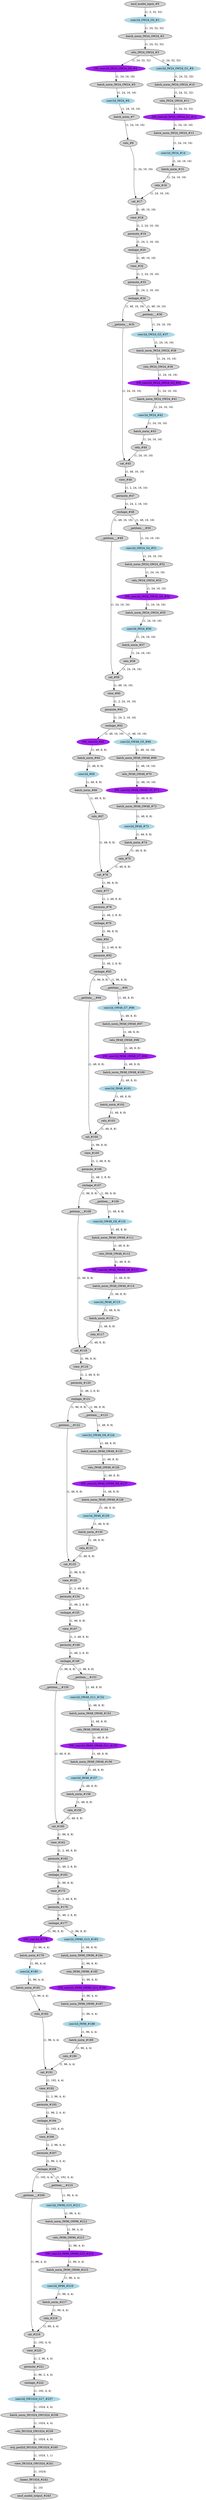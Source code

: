 strict digraph  {
"0 /nncf_model_input_0" [id=0, label="nncf_model_input_#0", style=filled, type=nncf_model_input];
"1 ShuffleNetV2/NNCFConv2d[conv1]/conv2d_0" [color=lightblue, id=1, label="conv2d_OW24_G0_#1", style=filled, type=conv2d];
"2 ShuffleNetV2/NNCFBatchNorm[bn1]/batch_norm_0" [id=2, label="batch_norm_IW24_OW24_#2", style=filled, type=batch_norm];
"3 ShuffleNetV2/relu_0" [id=3, label="relu_IW24_OW24_#3", style=filled, type=relu];
"4 ShuffleNetV2/Sequential[layer1]/DownBlock[0]/NNCFConv2d[conv1]/conv2d_0" [color=purple, id=4, label="DW_conv2d_IW24_OW24_G0_#4", style=filled, type=conv2d];
"5 ShuffleNetV2/Sequential[layer1]/DownBlock[0]/NNCFBatchNorm[bn1]/batch_norm_0" [id=5, label="batch_norm_IW24_OW24_#5", style=filled, type=batch_norm];
"6 ShuffleNetV2/Sequential[layer1]/DownBlock[0]/NNCFConv2d[conv2]/conv2d_0" [color=lightblue, id=6, label="conv2d_IW24_#6", style=filled, type=conv2d];
"7 ShuffleNetV2/Sequential[layer1]/DownBlock[0]/NNCFBatchNorm[bn2]/batch_norm_0" [id=7, label="batch_norm_#7", style=filled, type=batch_norm];
"8 ShuffleNetV2/Sequential[layer1]/DownBlock[0]/relu_0" [id=8, label="relu_#8", style=filled, type=relu];
"9 ShuffleNetV2/Sequential[layer1]/DownBlock[0]/NNCFConv2d[conv3]/conv2d_0" [color=lightblue, id=9, label="conv2d_IW24_OW24_G1_#9", style=filled, type=conv2d];
"10 ShuffleNetV2/Sequential[layer1]/DownBlock[0]/NNCFBatchNorm[bn3]/batch_norm_0" [id=10, label="batch_norm_IW24_OW24_#10", style=filled, type=batch_norm];
"11 ShuffleNetV2/Sequential[layer1]/DownBlock[0]/relu_1" [id=11, label="relu_IW24_OW24_#11", style=filled, type=relu];
"12 ShuffleNetV2/Sequential[layer1]/DownBlock[0]/NNCFConv2d[conv4]/conv2d_0" [color=purple, id=12, label="DW_conv2d_IW24_OW24_G1_#12", style=filled, type=conv2d];
"13 ShuffleNetV2/Sequential[layer1]/DownBlock[0]/NNCFBatchNorm[bn4]/batch_norm_0" [id=13, label="batch_norm_IW24_OW24_#13", style=filled, type=batch_norm];
"14 ShuffleNetV2/Sequential[layer1]/DownBlock[0]/NNCFConv2d[conv5]/conv2d_0" [color=lightblue, id=14, label="conv2d_IW24_#14", style=filled, type=conv2d];
"15 ShuffleNetV2/Sequential[layer1]/DownBlock[0]/NNCFBatchNorm[bn5]/batch_norm_0" [id=15, label="batch_norm_#15", style=filled, type=batch_norm];
"16 ShuffleNetV2/Sequential[layer1]/DownBlock[0]/relu_2" [id=16, label="relu_#16", style=filled, type=relu];
"17 ShuffleNetV2/Sequential[layer1]/DownBlock[0]/cat_0" [id=17, label="cat_#17", style=filled, type=cat];
"18 ShuffleNetV2/Sequential[layer1]/DownBlock[0]/ShuffleBlock[shuffle]/view_0" [id=18, label="view_#18", style=filled, type=view];
"19 ShuffleNetV2/Sequential[layer1]/DownBlock[0]/ShuffleBlock[shuffle]/permute_0" [id=19, label="permute_#19", style=filled, type=permute];
"20 ShuffleNetV2/Sequential[layer1]/DownBlock[0]/ShuffleBlock[shuffle]/reshape_0" [id=20, label="reshape_#20", style=filled, type=reshape];
"21 ShuffleNetV2/Sequential[layer1]/BasicBlock[1]/ShuffleBlock[shuffle]/view_0" [id=21, label="view_#32", style=filled, type=view];
"22 ShuffleNetV2/Sequential[layer1]/BasicBlock[1]/ShuffleBlock[shuffle]/permute_0" [id=22, label="permute_#33", style=filled, type=permute];
"23 ShuffleNetV2/Sequential[layer1]/BasicBlock[1]/ShuffleBlock[shuffle]/reshape_0" [id=23, label="reshape_#34", style=filled, type=reshape];
"24 ShuffleNetV2/Sequential[layer1]/BasicBlock[2]/SplitBlock[split]/__getitem___0" [id=24, label="__getitem___#35", style=filled, type=__getitem__];
"25 ShuffleNetV2/Sequential[layer1]/BasicBlock[2]/SplitBlock[split]/__getitem___1" [id=25, label="__getitem___#36", style=filled, type=__getitem__];
"26 ShuffleNetV2/Sequential[layer1]/BasicBlock[2]/NNCFConv2d[conv1]/conv2d_0" [color=lightblue, id=26, label="conv2d_OW24_G3_#37", style=filled, type=conv2d];
"27 ShuffleNetV2/Sequential[layer1]/BasicBlock[2]/NNCFBatchNorm[bn1]/batch_norm_0" [id=27, label="batch_norm_IW24_OW24_#38", style=filled, type=batch_norm];
"28 ShuffleNetV2/Sequential[layer1]/BasicBlock[2]/relu_0" [id=28, label="relu_IW24_OW24_#39", style=filled, type=relu];
"29 ShuffleNetV2/Sequential[layer1]/BasicBlock[2]/NNCFConv2d[conv2]/conv2d_0" [color=purple, id=29, label="DW_conv2d_IW24_OW24_G3_#40", style=filled, type=conv2d];
"30 ShuffleNetV2/Sequential[layer1]/BasicBlock[2]/NNCFBatchNorm[bn2]/batch_norm_0" [id=30, label="batch_norm_IW24_OW24_#41", style=filled, type=batch_norm];
"31 ShuffleNetV2/Sequential[layer1]/BasicBlock[2]/NNCFConv2d[conv3]/conv2d_0" [color=lightblue, id=31, label="conv2d_IW24_#42", style=filled, type=conv2d];
"32 ShuffleNetV2/Sequential[layer1]/BasicBlock[2]/NNCFBatchNorm[bn3]/batch_norm_0" [id=32, label="batch_norm_#43", style=filled, type=batch_norm];
"33 ShuffleNetV2/Sequential[layer1]/BasicBlock[2]/relu_1" [id=33, label="relu_#44", style=filled, type=relu];
"34 ShuffleNetV2/Sequential[layer1]/BasicBlock[2]/cat_0" [id=34, label="cat_#45", style=filled, type=cat];
"35 ShuffleNetV2/Sequential[layer1]/BasicBlock[2]/ShuffleBlock[shuffle]/view_0" [id=35, label="view_#46", style=filled, type=view];
"36 ShuffleNetV2/Sequential[layer1]/BasicBlock[2]/ShuffleBlock[shuffle]/permute_0" [id=36, label="permute_#47", style=filled, type=permute];
"37 ShuffleNetV2/Sequential[layer1]/BasicBlock[2]/ShuffleBlock[shuffle]/reshape_0" [id=37, label="reshape_#48", style=filled, type=reshape];
"38 ShuffleNetV2/Sequential[layer1]/BasicBlock[3]/SplitBlock[split]/__getitem___0" [id=38, label="__getitem___#49", style=filled, type=__getitem__];
"39 ShuffleNetV2/Sequential[layer1]/BasicBlock[3]/SplitBlock[split]/__getitem___1" [id=39, label="__getitem___#50", style=filled, type=__getitem__];
"40 ShuffleNetV2/Sequential[layer1]/BasicBlock[3]/NNCFConv2d[conv1]/conv2d_0" [color=lightblue, id=40, label="conv2d_OW24_G4_#51", style=filled, type=conv2d];
"41 ShuffleNetV2/Sequential[layer1]/BasicBlock[3]/NNCFBatchNorm[bn1]/batch_norm_0" [id=41, label="batch_norm_IW24_OW24_#52", style=filled, type=batch_norm];
"42 ShuffleNetV2/Sequential[layer1]/BasicBlock[3]/relu_0" [id=42, label="relu_IW24_OW24_#53", style=filled, type=relu];
"43 ShuffleNetV2/Sequential[layer1]/BasicBlock[3]/NNCFConv2d[conv2]/conv2d_0" [color=purple, id=43, label="DW_conv2d_IW24_OW24_G4_#54", style=filled, type=conv2d];
"44 ShuffleNetV2/Sequential[layer1]/BasicBlock[3]/NNCFBatchNorm[bn2]/batch_norm_0" [id=44, label="batch_norm_IW24_OW24_#55", style=filled, type=batch_norm];
"45 ShuffleNetV2/Sequential[layer1]/BasicBlock[3]/NNCFConv2d[conv3]/conv2d_0" [color=lightblue, id=45, label="conv2d_IW24_#56", style=filled, type=conv2d];
"46 ShuffleNetV2/Sequential[layer1]/BasicBlock[3]/NNCFBatchNorm[bn3]/batch_norm_0" [id=46, label="batch_norm_#57", style=filled, type=batch_norm];
"47 ShuffleNetV2/Sequential[layer1]/BasicBlock[3]/relu_1" [id=47, label="relu_#58", style=filled, type=relu];
"48 ShuffleNetV2/Sequential[layer1]/BasicBlock[3]/cat_0" [id=48, label="cat_#59", style=filled, type=cat];
"49 ShuffleNetV2/Sequential[layer1]/BasicBlock[3]/ShuffleBlock[shuffle]/view_0" [id=49, label="view_#60", style=filled, type=view];
"50 ShuffleNetV2/Sequential[layer1]/BasicBlock[3]/ShuffleBlock[shuffle]/permute_0" [id=50, label="permute_#61", style=filled, type=permute];
"51 ShuffleNetV2/Sequential[layer1]/BasicBlock[3]/ShuffleBlock[shuffle]/reshape_0" [id=51, label="reshape_#62", style=filled, type=reshape];
"52 ShuffleNetV2/Sequential[layer2]/DownBlock[0]/NNCFConv2d[conv1]/conv2d_0" [color=purple, id=52, label="DW_conv2d_#63", style=filled, type=conv2d];
"53 ShuffleNetV2/Sequential[layer2]/DownBlock[0]/NNCFBatchNorm[bn1]/batch_norm_0" [id=53, label="batch_norm_#64", style=filled, type=batch_norm];
"54 ShuffleNetV2/Sequential[layer2]/DownBlock[0]/NNCFConv2d[conv2]/conv2d_0" [color=lightblue, id=54, label="conv2d_#65", style=filled, type=conv2d];
"55 ShuffleNetV2/Sequential[layer2]/DownBlock[0]/NNCFBatchNorm[bn2]/batch_norm_0" [id=55, label="batch_norm_#66", style=filled, type=batch_norm];
"56 ShuffleNetV2/Sequential[layer2]/DownBlock[0]/relu_0" [id=56, label="relu_#67", style=filled, type=relu];
"57 ShuffleNetV2/Sequential[layer2]/DownBlock[0]/NNCFConv2d[conv3]/conv2d_0" [color=lightblue, id=57, label="conv2d_OW48_G5_#68", style=filled, type=conv2d];
"58 ShuffleNetV2/Sequential[layer2]/DownBlock[0]/NNCFBatchNorm[bn3]/batch_norm_0" [id=58, label="batch_norm_IW48_OW48_#69", style=filled, type=batch_norm];
"59 ShuffleNetV2/Sequential[layer2]/DownBlock[0]/relu_1" [id=59, label="relu_IW48_OW48_#70", style=filled, type=relu];
"60 ShuffleNetV2/Sequential[layer2]/DownBlock[0]/NNCFConv2d[conv4]/conv2d_0" [color=purple, id=60, label="DW_conv2d_IW48_OW48_G5_#71", style=filled, type=conv2d];
"61 ShuffleNetV2/Sequential[layer2]/DownBlock[0]/NNCFBatchNorm[bn4]/batch_norm_0" [id=61, label="batch_norm_IW48_OW48_#72", style=filled, type=batch_norm];
"62 ShuffleNetV2/Sequential[layer2]/DownBlock[0]/NNCFConv2d[conv5]/conv2d_0" [color=lightblue, id=62, label="conv2d_IW48_#73", style=filled, type=conv2d];
"63 ShuffleNetV2/Sequential[layer2]/DownBlock[0]/NNCFBatchNorm[bn5]/batch_norm_0" [id=63, label="batch_norm_#74", style=filled, type=batch_norm];
"64 ShuffleNetV2/Sequential[layer2]/DownBlock[0]/relu_2" [id=64, label="relu_#75", style=filled, type=relu];
"65 ShuffleNetV2/Sequential[layer2]/DownBlock[0]/cat_0" [id=65, label="cat_#76", style=filled, type=cat];
"66 ShuffleNetV2/Sequential[layer2]/DownBlock[0]/ShuffleBlock[shuffle]/view_0" [id=66, label="view_#77", style=filled, type=view];
"67 ShuffleNetV2/Sequential[layer2]/DownBlock[0]/ShuffleBlock[shuffle]/permute_0" [id=67, label="permute_#78", style=filled, type=permute];
"68 ShuffleNetV2/Sequential[layer2]/DownBlock[0]/ShuffleBlock[shuffle]/reshape_0" [id=68, label="reshape_#79", style=filled, type=reshape];
"69 ShuffleNetV2/Sequential[layer2]/BasicBlock[1]/ShuffleBlock[shuffle]/view_0" [id=69, label="view_#91", style=filled, type=view];
"70 ShuffleNetV2/Sequential[layer2]/BasicBlock[1]/ShuffleBlock[shuffle]/permute_0" [id=70, label="permute_#92", style=filled, type=permute];
"71 ShuffleNetV2/Sequential[layer2]/BasicBlock[1]/ShuffleBlock[shuffle]/reshape_0" [id=71, label="reshape_#93", style=filled, type=reshape];
"72 ShuffleNetV2/Sequential[layer2]/BasicBlock[2]/SplitBlock[split]/__getitem___0" [id=72, label="__getitem___#94", style=filled, type=__getitem__];
"73 ShuffleNetV2/Sequential[layer2]/BasicBlock[2]/SplitBlock[split]/__getitem___1" [id=73, label="__getitem___#95", style=filled, type=__getitem__];
"74 ShuffleNetV2/Sequential[layer2]/BasicBlock[2]/NNCFConv2d[conv1]/conv2d_0" [color=lightblue, id=74, label="conv2d_OW48_G7_#96", style=filled, type=conv2d];
"75 ShuffleNetV2/Sequential[layer2]/BasicBlock[2]/NNCFBatchNorm[bn1]/batch_norm_0" [id=75, label="batch_norm_IW48_OW48_#97", style=filled, type=batch_norm];
"76 ShuffleNetV2/Sequential[layer2]/BasicBlock[2]/relu_0" [id=76, label="relu_IW48_OW48_#98", style=filled, type=relu];
"77 ShuffleNetV2/Sequential[layer2]/BasicBlock[2]/NNCFConv2d[conv2]/conv2d_0" [color=purple, id=77, label="DW_conv2d_IW48_OW48_G7_#99", style=filled, type=conv2d];
"78 ShuffleNetV2/Sequential[layer2]/BasicBlock[2]/NNCFBatchNorm[bn2]/batch_norm_0" [id=78, label="batch_norm_IW48_OW48_#100", style=filled, type=batch_norm];
"79 ShuffleNetV2/Sequential[layer2]/BasicBlock[2]/NNCFConv2d[conv3]/conv2d_0" [color=lightblue, id=79, label="conv2d_IW48_#101", style=filled, type=conv2d];
"80 ShuffleNetV2/Sequential[layer2]/BasicBlock[2]/NNCFBatchNorm[bn3]/batch_norm_0" [id=80, label="batch_norm_#102", style=filled, type=batch_norm];
"81 ShuffleNetV2/Sequential[layer2]/BasicBlock[2]/relu_1" [id=81, label="relu_#103", style=filled, type=relu];
"82 ShuffleNetV2/Sequential[layer2]/BasicBlock[2]/cat_0" [id=82, label="cat_#104", style=filled, type=cat];
"83 ShuffleNetV2/Sequential[layer2]/BasicBlock[2]/ShuffleBlock[shuffle]/view_0" [id=83, label="view_#105", style=filled, type=view];
"84 ShuffleNetV2/Sequential[layer2]/BasicBlock[2]/ShuffleBlock[shuffle]/permute_0" [id=84, label="permute_#106", style=filled, type=permute];
"85 ShuffleNetV2/Sequential[layer2]/BasicBlock[2]/ShuffleBlock[shuffle]/reshape_0" [id=85, label="reshape_#107", style=filled, type=reshape];
"86 ShuffleNetV2/Sequential[layer2]/BasicBlock[3]/SplitBlock[split]/__getitem___0" [id=86, label="__getitem___#108", style=filled, type=__getitem__];
"87 ShuffleNetV2/Sequential[layer2]/BasicBlock[3]/SplitBlock[split]/__getitem___1" [id=87, label="__getitem___#109", style=filled, type=__getitem__];
"88 ShuffleNetV2/Sequential[layer2]/BasicBlock[3]/NNCFConv2d[conv1]/conv2d_0" [color=lightblue, id=88, label="conv2d_OW48_G8_#110", style=filled, type=conv2d];
"89 ShuffleNetV2/Sequential[layer2]/BasicBlock[3]/NNCFBatchNorm[bn1]/batch_norm_0" [id=89, label="batch_norm_IW48_OW48_#111", style=filled, type=batch_norm];
"90 ShuffleNetV2/Sequential[layer2]/BasicBlock[3]/relu_0" [id=90, label="relu_IW48_OW48_#112", style=filled, type=relu];
"91 ShuffleNetV2/Sequential[layer2]/BasicBlock[3]/NNCFConv2d[conv2]/conv2d_0" [color=purple, id=91, label="DW_conv2d_IW48_OW48_G8_#113", style=filled, type=conv2d];
"92 ShuffleNetV2/Sequential[layer2]/BasicBlock[3]/NNCFBatchNorm[bn2]/batch_norm_0" [id=92, label="batch_norm_IW48_OW48_#114", style=filled, type=batch_norm];
"93 ShuffleNetV2/Sequential[layer2]/BasicBlock[3]/NNCFConv2d[conv3]/conv2d_0" [color=lightblue, id=93, label="conv2d_IW48_#115", style=filled, type=conv2d];
"94 ShuffleNetV2/Sequential[layer2]/BasicBlock[3]/NNCFBatchNorm[bn3]/batch_norm_0" [id=94, label="batch_norm_#116", style=filled, type=batch_norm];
"95 ShuffleNetV2/Sequential[layer2]/BasicBlock[3]/relu_1" [id=95, label="relu_#117", style=filled, type=relu];
"96 ShuffleNetV2/Sequential[layer2]/BasicBlock[3]/cat_0" [id=96, label="cat_#118", style=filled, type=cat];
"97 ShuffleNetV2/Sequential[layer2]/BasicBlock[3]/ShuffleBlock[shuffle]/view_0" [id=97, label="view_#119", style=filled, type=view];
"98 ShuffleNetV2/Sequential[layer2]/BasicBlock[3]/ShuffleBlock[shuffle]/permute_0" [id=98, label="permute_#120", style=filled, type=permute];
"99 ShuffleNetV2/Sequential[layer2]/BasicBlock[3]/ShuffleBlock[shuffle]/reshape_0" [id=99, label="reshape_#121", style=filled, type=reshape];
"100 ShuffleNetV2/Sequential[layer2]/BasicBlock[4]/SplitBlock[split]/__getitem___0" [id=100, label="__getitem___#122", style=filled, type=__getitem__];
"101 ShuffleNetV2/Sequential[layer2]/BasicBlock[4]/SplitBlock[split]/__getitem___1" [id=101, label="__getitem___#123", style=filled, type=__getitem__];
"102 ShuffleNetV2/Sequential[layer2]/BasicBlock[4]/NNCFConv2d[conv1]/conv2d_0" [color=lightblue, id=102, label="conv2d_OW48_G9_#124", style=filled, type=conv2d];
"103 ShuffleNetV2/Sequential[layer2]/BasicBlock[4]/NNCFBatchNorm[bn1]/batch_norm_0" [id=103, label="batch_norm_IW48_OW48_#125", style=filled, type=batch_norm];
"104 ShuffleNetV2/Sequential[layer2]/BasicBlock[4]/relu_0" [id=104, label="relu_IW48_OW48_#126", style=filled, type=relu];
"105 ShuffleNetV2/Sequential[layer2]/BasicBlock[4]/NNCFConv2d[conv2]/conv2d_0" [color=purple, id=105, label="DW_conv2d_IW48_OW48_G9_#127", style=filled, type=conv2d];
"106 ShuffleNetV2/Sequential[layer2]/BasicBlock[4]/NNCFBatchNorm[bn2]/batch_norm_0" [id=106, label="batch_norm_IW48_OW48_#128", style=filled, type=batch_norm];
"107 ShuffleNetV2/Sequential[layer2]/BasicBlock[4]/NNCFConv2d[conv3]/conv2d_0" [color=lightblue, id=107, label="conv2d_IW48_#129", style=filled, type=conv2d];
"108 ShuffleNetV2/Sequential[layer2]/BasicBlock[4]/NNCFBatchNorm[bn3]/batch_norm_0" [id=108, label="batch_norm_#130", style=filled, type=batch_norm];
"109 ShuffleNetV2/Sequential[layer2]/BasicBlock[4]/relu_1" [id=109, label="relu_#131", style=filled, type=relu];
"110 ShuffleNetV2/Sequential[layer2]/BasicBlock[4]/cat_0" [id=110, label="cat_#132", style=filled, type=cat];
"111 ShuffleNetV2/Sequential[layer2]/BasicBlock[4]/ShuffleBlock[shuffle]/view_0" [id=111, label="view_#133", style=filled, type=view];
"112 ShuffleNetV2/Sequential[layer2]/BasicBlock[4]/ShuffleBlock[shuffle]/permute_0" [id=112, label="permute_#134", style=filled, type=permute];
"113 ShuffleNetV2/Sequential[layer2]/BasicBlock[4]/ShuffleBlock[shuffle]/reshape_0" [id=113, label="reshape_#135", style=filled, type=reshape];
"114 ShuffleNetV2/Sequential[layer2]/BasicBlock[5]/ShuffleBlock[shuffle]/view_0" [id=114, label="view_#147", style=filled, type=view];
"115 ShuffleNetV2/Sequential[layer2]/BasicBlock[5]/ShuffleBlock[shuffle]/permute_0" [id=115, label="permute_#148", style=filled, type=permute];
"116 ShuffleNetV2/Sequential[layer2]/BasicBlock[5]/ShuffleBlock[shuffle]/reshape_0" [id=116, label="reshape_#149", style=filled, type=reshape];
"117 ShuffleNetV2/Sequential[layer2]/BasicBlock[6]/SplitBlock[split]/__getitem___0" [id=117, label="__getitem___#150", style=filled, type=__getitem__];
"118 ShuffleNetV2/Sequential[layer2]/BasicBlock[6]/SplitBlock[split]/__getitem___1" [id=118, label="__getitem___#151", style=filled, type=__getitem__];
"119 ShuffleNetV2/Sequential[layer2]/BasicBlock[6]/NNCFConv2d[conv1]/conv2d_0" [color=lightblue, id=119, label="conv2d_OW48_G11_#152", style=filled, type=conv2d];
"120 ShuffleNetV2/Sequential[layer2]/BasicBlock[6]/NNCFBatchNorm[bn1]/batch_norm_0" [id=120, label="batch_norm_IW48_OW48_#153", style=filled, type=batch_norm];
"121 ShuffleNetV2/Sequential[layer2]/BasicBlock[6]/relu_0" [id=121, label="relu_IW48_OW48_#154", style=filled, type=relu];
"122 ShuffleNetV2/Sequential[layer2]/BasicBlock[6]/NNCFConv2d[conv2]/conv2d_0" [color=purple, id=122, label="DW_conv2d_IW48_OW48_G11_#155", style=filled, type=conv2d];
"123 ShuffleNetV2/Sequential[layer2]/BasicBlock[6]/NNCFBatchNorm[bn2]/batch_norm_0" [id=123, label="batch_norm_IW48_OW48_#156", style=filled, type=batch_norm];
"124 ShuffleNetV2/Sequential[layer2]/BasicBlock[6]/NNCFConv2d[conv3]/conv2d_0" [color=lightblue, id=124, label="conv2d_IW48_#157", style=filled, type=conv2d];
"125 ShuffleNetV2/Sequential[layer2]/BasicBlock[6]/NNCFBatchNorm[bn3]/batch_norm_0" [id=125, label="batch_norm_#158", style=filled, type=batch_norm];
"126 ShuffleNetV2/Sequential[layer2]/BasicBlock[6]/relu_1" [id=126, label="relu_#159", style=filled, type=relu];
"127 ShuffleNetV2/Sequential[layer2]/BasicBlock[6]/cat_0" [id=127, label="cat_#160", style=filled, type=cat];
"128 ShuffleNetV2/Sequential[layer2]/BasicBlock[6]/ShuffleBlock[shuffle]/view_0" [id=128, label="view_#161", style=filled, type=view];
"129 ShuffleNetV2/Sequential[layer2]/BasicBlock[6]/ShuffleBlock[shuffle]/permute_0" [id=129, label="permute_#162", style=filled, type=permute];
"130 ShuffleNetV2/Sequential[layer2]/BasicBlock[6]/ShuffleBlock[shuffle]/reshape_0" [id=130, label="reshape_#163", style=filled, type=reshape];
"131 ShuffleNetV2/Sequential[layer2]/BasicBlock[7]/ShuffleBlock[shuffle]/view_0" [id=131, label="view_#175", style=filled, type=view];
"132 ShuffleNetV2/Sequential[layer2]/BasicBlock[7]/ShuffleBlock[shuffle]/permute_0" [id=132, label="permute_#176", style=filled, type=permute];
"133 ShuffleNetV2/Sequential[layer2]/BasicBlock[7]/ShuffleBlock[shuffle]/reshape_0" [id=133, label="reshape_#177", style=filled, type=reshape];
"134 ShuffleNetV2/Sequential[layer3]/DownBlock[0]/NNCFConv2d[conv1]/conv2d_0" [color=purple, id=134, label="DW_conv2d_#178", style=filled, type=conv2d];
"135 ShuffleNetV2/Sequential[layer3]/DownBlock[0]/NNCFBatchNorm[bn1]/batch_norm_0" [id=135, label="batch_norm_#179", style=filled, type=batch_norm];
"136 ShuffleNetV2/Sequential[layer3]/DownBlock[0]/NNCFConv2d[conv2]/conv2d_0" [color=lightblue, id=136, label="conv2d_#180", style=filled, type=conv2d];
"137 ShuffleNetV2/Sequential[layer3]/DownBlock[0]/NNCFBatchNorm[bn2]/batch_norm_0" [id=137, label="batch_norm_#181", style=filled, type=batch_norm];
"138 ShuffleNetV2/Sequential[layer3]/DownBlock[0]/relu_0" [id=138, label="relu_#182", style=filled, type=relu];
"139 ShuffleNetV2/Sequential[layer3]/DownBlock[0]/NNCFConv2d[conv3]/conv2d_0" [color=lightblue, id=139, label="conv2d_OW96_G13_#183", style=filled, type=conv2d];
"140 ShuffleNetV2/Sequential[layer3]/DownBlock[0]/NNCFBatchNorm[bn3]/batch_norm_0" [id=140, label="batch_norm_IW96_OW96_#184", style=filled, type=batch_norm];
"141 ShuffleNetV2/Sequential[layer3]/DownBlock[0]/relu_1" [id=141, label="relu_IW96_OW96_#185", style=filled, type=relu];
"142 ShuffleNetV2/Sequential[layer3]/DownBlock[0]/NNCFConv2d[conv4]/conv2d_0" [color=purple, id=142, label="DW_conv2d_IW96_OW96_G13_#186", style=filled, type=conv2d];
"143 ShuffleNetV2/Sequential[layer3]/DownBlock[0]/NNCFBatchNorm[bn4]/batch_norm_0" [id=143, label="batch_norm_IW96_OW96_#187", style=filled, type=batch_norm];
"144 ShuffleNetV2/Sequential[layer3]/DownBlock[0]/NNCFConv2d[conv5]/conv2d_0" [color=lightblue, id=144, label="conv2d_IW96_#188", style=filled, type=conv2d];
"145 ShuffleNetV2/Sequential[layer3]/DownBlock[0]/NNCFBatchNorm[bn5]/batch_norm_0" [id=145, label="batch_norm_#189", style=filled, type=batch_norm];
"146 ShuffleNetV2/Sequential[layer3]/DownBlock[0]/relu_2" [id=146, label="relu_#190", style=filled, type=relu];
"147 ShuffleNetV2/Sequential[layer3]/DownBlock[0]/cat_0" [id=147, label="cat_#191", style=filled, type=cat];
"148 ShuffleNetV2/Sequential[layer3]/DownBlock[0]/ShuffleBlock[shuffle]/view_0" [id=148, label="view_#192", style=filled, type=view];
"149 ShuffleNetV2/Sequential[layer3]/DownBlock[0]/ShuffleBlock[shuffle]/permute_0" [id=149, label="permute_#193", style=filled, type=permute];
"150 ShuffleNetV2/Sequential[layer3]/DownBlock[0]/ShuffleBlock[shuffle]/reshape_0" [id=150, label="reshape_#194", style=filled, type=reshape];
"151 ShuffleNetV2/Sequential[layer3]/BasicBlock[1]/ShuffleBlock[shuffle]/view_0" [id=151, label="view_#206", style=filled, type=view];
"152 ShuffleNetV2/Sequential[layer3]/BasicBlock[1]/ShuffleBlock[shuffle]/permute_0" [id=152, label="permute_#207", style=filled, type=permute];
"153 ShuffleNetV2/Sequential[layer3]/BasicBlock[1]/ShuffleBlock[shuffle]/reshape_0" [id=153, label="reshape_#208", style=filled, type=reshape];
"154 ShuffleNetV2/Sequential[layer3]/BasicBlock[2]/SplitBlock[split]/__getitem___0" [id=154, label="__getitem___#209", style=filled, type=__getitem__];
"155 ShuffleNetV2/Sequential[layer3]/BasicBlock[2]/SplitBlock[split]/__getitem___1" [id=155, label="__getitem___#210", style=filled, type=__getitem__];
"156 ShuffleNetV2/Sequential[layer3]/BasicBlock[2]/NNCFConv2d[conv1]/conv2d_0" [color=lightblue, id=156, label="conv2d_OW96_G15_#211", style=filled, type=conv2d];
"157 ShuffleNetV2/Sequential[layer3]/BasicBlock[2]/NNCFBatchNorm[bn1]/batch_norm_0" [id=157, label="batch_norm_IW96_OW96_#212", style=filled, type=batch_norm];
"158 ShuffleNetV2/Sequential[layer3]/BasicBlock[2]/relu_0" [id=158, label="relu_IW96_OW96_#213", style=filled, type=relu];
"159 ShuffleNetV2/Sequential[layer3]/BasicBlock[2]/NNCFConv2d[conv2]/conv2d_0" [color=purple, id=159, label="DW_conv2d_IW96_OW96_G15_#214", style=filled, type=conv2d];
"160 ShuffleNetV2/Sequential[layer3]/BasicBlock[2]/NNCFBatchNorm[bn2]/batch_norm_0" [id=160, label="batch_norm_IW96_OW96_#215", style=filled, type=batch_norm];
"161 ShuffleNetV2/Sequential[layer3]/BasicBlock[2]/NNCFConv2d[conv3]/conv2d_0" [color=lightblue, id=161, label="conv2d_IW96_#216", style=filled, type=conv2d];
"162 ShuffleNetV2/Sequential[layer3]/BasicBlock[2]/NNCFBatchNorm[bn3]/batch_norm_0" [id=162, label="batch_norm_#217", style=filled, type=batch_norm];
"163 ShuffleNetV2/Sequential[layer3]/BasicBlock[2]/relu_1" [id=163, label="relu_#218", style=filled, type=relu];
"164 ShuffleNetV2/Sequential[layer3]/BasicBlock[2]/cat_0" [id=164, label="cat_#219", style=filled, type=cat];
"165 ShuffleNetV2/Sequential[layer3]/BasicBlock[2]/ShuffleBlock[shuffle]/view_0" [id=165, label="view_#220", style=filled, type=view];
"166 ShuffleNetV2/Sequential[layer3]/BasicBlock[2]/ShuffleBlock[shuffle]/permute_0" [id=166, label="permute_#221", style=filled, type=permute];
"167 ShuffleNetV2/Sequential[layer3]/BasicBlock[2]/ShuffleBlock[shuffle]/reshape_0" [id=167, label="reshape_#222", style=filled, type=reshape];
"168 ShuffleNetV2/NNCFConv2d[conv2]/conv2d_0" [color=lightblue, id=168, label="conv2d_OW1024_G17_#237", style=filled, type=conv2d];
"169 ShuffleNetV2/NNCFBatchNorm[bn2]/batch_norm_0" [id=169, label="batch_norm_IW1024_OW1024_#238", style=filled, type=batch_norm];
"170 ShuffleNetV2/relu_1" [id=170, label="relu_IW1024_OW1024_#239", style=filled, type=relu];
"171 ShuffleNetV2/avg_pool2d_0" [id=171, label="avg_pool2d_IW1024_OW1024_#240", style=filled, type=avg_pool2d];
"172 ShuffleNetV2/view_0" [id=172, label="view_IW1024_OW1024_#241", style=filled, type=view];
"173 ShuffleNetV2/NNCFLinear[linear]/linear_0" [id=173, label="linear_IW1024_#242", style=filled, type=linear];
"174 /nncf_model_output_0" [id=174, label="nncf_model_output_#243", style=filled, type=nncf_model_output];
"0 /nncf_model_input_0" -> "1 ShuffleNetV2/NNCFConv2d[conv1]/conv2d_0"  [label="(1, 3, 32, 32)", style=solid];
"1 ShuffleNetV2/NNCFConv2d[conv1]/conv2d_0" -> "2 ShuffleNetV2/NNCFBatchNorm[bn1]/batch_norm_0"  [label="(1, 24, 32, 32)", style=solid];
"2 ShuffleNetV2/NNCFBatchNorm[bn1]/batch_norm_0" -> "3 ShuffleNetV2/relu_0"  [label="(1, 24, 32, 32)", style=solid];
"3 ShuffleNetV2/relu_0" -> "4 ShuffleNetV2/Sequential[layer1]/DownBlock[0]/NNCFConv2d[conv1]/conv2d_0"  [label="(1, 24, 32, 32)", style=solid];
"3 ShuffleNetV2/relu_0" -> "9 ShuffleNetV2/Sequential[layer1]/DownBlock[0]/NNCFConv2d[conv3]/conv2d_0"  [label="(1, 24, 32, 32)", style=solid];
"4 ShuffleNetV2/Sequential[layer1]/DownBlock[0]/NNCFConv2d[conv1]/conv2d_0" -> "5 ShuffleNetV2/Sequential[layer1]/DownBlock[0]/NNCFBatchNorm[bn1]/batch_norm_0"  [label="(1, 24, 16, 16)", style=solid];
"5 ShuffleNetV2/Sequential[layer1]/DownBlock[0]/NNCFBatchNorm[bn1]/batch_norm_0" -> "6 ShuffleNetV2/Sequential[layer1]/DownBlock[0]/NNCFConv2d[conv2]/conv2d_0"  [label="(1, 24, 16, 16)", style=solid];
"6 ShuffleNetV2/Sequential[layer1]/DownBlock[0]/NNCFConv2d[conv2]/conv2d_0" -> "7 ShuffleNetV2/Sequential[layer1]/DownBlock[0]/NNCFBatchNorm[bn2]/batch_norm_0"  [label="(1, 24, 16, 16)", style=solid];
"7 ShuffleNetV2/Sequential[layer1]/DownBlock[0]/NNCFBatchNorm[bn2]/batch_norm_0" -> "8 ShuffleNetV2/Sequential[layer1]/DownBlock[0]/relu_0"  [label="(1, 24, 16, 16)", style=solid];
"8 ShuffleNetV2/Sequential[layer1]/DownBlock[0]/relu_0" -> "17 ShuffleNetV2/Sequential[layer1]/DownBlock[0]/cat_0"  [label="(1, 24, 16, 16)", style=solid];
"9 ShuffleNetV2/Sequential[layer1]/DownBlock[0]/NNCFConv2d[conv3]/conv2d_0" -> "10 ShuffleNetV2/Sequential[layer1]/DownBlock[0]/NNCFBatchNorm[bn3]/batch_norm_0"  [label="(1, 24, 32, 32)", style=solid];
"10 ShuffleNetV2/Sequential[layer1]/DownBlock[0]/NNCFBatchNorm[bn3]/batch_norm_0" -> "11 ShuffleNetV2/Sequential[layer1]/DownBlock[0]/relu_1"  [label="(1, 24, 32, 32)", style=solid];
"11 ShuffleNetV2/Sequential[layer1]/DownBlock[0]/relu_1" -> "12 ShuffleNetV2/Sequential[layer1]/DownBlock[0]/NNCFConv2d[conv4]/conv2d_0"  [label="(1, 24, 32, 32)", style=solid];
"12 ShuffleNetV2/Sequential[layer1]/DownBlock[0]/NNCFConv2d[conv4]/conv2d_0" -> "13 ShuffleNetV2/Sequential[layer1]/DownBlock[0]/NNCFBatchNorm[bn4]/batch_norm_0"  [label="(1, 24, 16, 16)", style=solid];
"13 ShuffleNetV2/Sequential[layer1]/DownBlock[0]/NNCFBatchNorm[bn4]/batch_norm_0" -> "14 ShuffleNetV2/Sequential[layer1]/DownBlock[0]/NNCFConv2d[conv5]/conv2d_0"  [label="(1, 24, 16, 16)", style=solid];
"14 ShuffleNetV2/Sequential[layer1]/DownBlock[0]/NNCFConv2d[conv5]/conv2d_0" -> "15 ShuffleNetV2/Sequential[layer1]/DownBlock[0]/NNCFBatchNorm[bn5]/batch_norm_0"  [label="(1, 24, 16, 16)", style=solid];
"15 ShuffleNetV2/Sequential[layer1]/DownBlock[0]/NNCFBatchNorm[bn5]/batch_norm_0" -> "16 ShuffleNetV2/Sequential[layer1]/DownBlock[0]/relu_2"  [label="(1, 24, 16, 16)", style=solid];
"16 ShuffleNetV2/Sequential[layer1]/DownBlock[0]/relu_2" -> "17 ShuffleNetV2/Sequential[layer1]/DownBlock[0]/cat_0"  [label="(1, 24, 16, 16)", style=solid];
"17 ShuffleNetV2/Sequential[layer1]/DownBlock[0]/cat_0" -> "18 ShuffleNetV2/Sequential[layer1]/DownBlock[0]/ShuffleBlock[shuffle]/view_0"  [label="(1, 48, 16, 16)", style=solid];
"18 ShuffleNetV2/Sequential[layer1]/DownBlock[0]/ShuffleBlock[shuffle]/view_0" -> "19 ShuffleNetV2/Sequential[layer1]/DownBlock[0]/ShuffleBlock[shuffle]/permute_0"  [label="(1, 2, 24, 16, 16)", style=solid];
"19 ShuffleNetV2/Sequential[layer1]/DownBlock[0]/ShuffleBlock[shuffle]/permute_0" -> "20 ShuffleNetV2/Sequential[layer1]/DownBlock[0]/ShuffleBlock[shuffle]/reshape_0"  [label="(1, 24, 2, 16, 16)", style=solid];
"20 ShuffleNetV2/Sequential[layer1]/DownBlock[0]/ShuffleBlock[shuffle]/reshape_0" -> "21 ShuffleNetV2/Sequential[layer1]/BasicBlock[1]/ShuffleBlock[shuffle]/view_0"  [label="(1, 48, 16, 16)", style=solid];
"21 ShuffleNetV2/Sequential[layer1]/BasicBlock[1]/ShuffleBlock[shuffle]/view_0" -> "22 ShuffleNetV2/Sequential[layer1]/BasicBlock[1]/ShuffleBlock[shuffle]/permute_0"  [label="(1, 2, 24, 16, 16)", style=solid];
"22 ShuffleNetV2/Sequential[layer1]/BasicBlock[1]/ShuffleBlock[shuffle]/permute_0" -> "23 ShuffleNetV2/Sequential[layer1]/BasicBlock[1]/ShuffleBlock[shuffle]/reshape_0"  [label="(1, 24, 2, 16, 16)", style=solid];
"23 ShuffleNetV2/Sequential[layer1]/BasicBlock[1]/ShuffleBlock[shuffle]/reshape_0" -> "24 ShuffleNetV2/Sequential[layer1]/BasicBlock[2]/SplitBlock[split]/__getitem___0"  [label="(1, 48, 16, 16)", style=solid];
"23 ShuffleNetV2/Sequential[layer1]/BasicBlock[1]/ShuffleBlock[shuffle]/reshape_0" -> "25 ShuffleNetV2/Sequential[layer1]/BasicBlock[2]/SplitBlock[split]/__getitem___1"  [label="(1, 48, 16, 16)", style=solid];
"24 ShuffleNetV2/Sequential[layer1]/BasicBlock[2]/SplitBlock[split]/__getitem___0" -> "34 ShuffleNetV2/Sequential[layer1]/BasicBlock[2]/cat_0"  [label="(1, 24, 16, 16)", style=solid];
"25 ShuffleNetV2/Sequential[layer1]/BasicBlock[2]/SplitBlock[split]/__getitem___1" -> "26 ShuffleNetV2/Sequential[layer1]/BasicBlock[2]/NNCFConv2d[conv1]/conv2d_0"  [label="(1, 24, 16, 16)", style=solid];
"26 ShuffleNetV2/Sequential[layer1]/BasicBlock[2]/NNCFConv2d[conv1]/conv2d_0" -> "27 ShuffleNetV2/Sequential[layer1]/BasicBlock[2]/NNCFBatchNorm[bn1]/batch_norm_0"  [label="(1, 24, 16, 16)", style=solid];
"27 ShuffleNetV2/Sequential[layer1]/BasicBlock[2]/NNCFBatchNorm[bn1]/batch_norm_0" -> "28 ShuffleNetV2/Sequential[layer1]/BasicBlock[2]/relu_0"  [label="(1, 24, 16, 16)", style=solid];
"28 ShuffleNetV2/Sequential[layer1]/BasicBlock[2]/relu_0" -> "29 ShuffleNetV2/Sequential[layer1]/BasicBlock[2]/NNCFConv2d[conv2]/conv2d_0"  [label="(1, 24, 16, 16)", style=solid];
"29 ShuffleNetV2/Sequential[layer1]/BasicBlock[2]/NNCFConv2d[conv2]/conv2d_0" -> "30 ShuffleNetV2/Sequential[layer1]/BasicBlock[2]/NNCFBatchNorm[bn2]/batch_norm_0"  [label="(1, 24, 16, 16)", style=solid];
"30 ShuffleNetV2/Sequential[layer1]/BasicBlock[2]/NNCFBatchNorm[bn2]/batch_norm_0" -> "31 ShuffleNetV2/Sequential[layer1]/BasicBlock[2]/NNCFConv2d[conv3]/conv2d_0"  [label="(1, 24, 16, 16)", style=solid];
"31 ShuffleNetV2/Sequential[layer1]/BasicBlock[2]/NNCFConv2d[conv3]/conv2d_0" -> "32 ShuffleNetV2/Sequential[layer1]/BasicBlock[2]/NNCFBatchNorm[bn3]/batch_norm_0"  [label="(1, 24, 16, 16)", style=solid];
"32 ShuffleNetV2/Sequential[layer1]/BasicBlock[2]/NNCFBatchNorm[bn3]/batch_norm_0" -> "33 ShuffleNetV2/Sequential[layer1]/BasicBlock[2]/relu_1"  [label="(1, 24, 16, 16)", style=solid];
"33 ShuffleNetV2/Sequential[layer1]/BasicBlock[2]/relu_1" -> "34 ShuffleNetV2/Sequential[layer1]/BasicBlock[2]/cat_0"  [label="(1, 24, 16, 16)", style=solid];
"34 ShuffleNetV2/Sequential[layer1]/BasicBlock[2]/cat_0" -> "35 ShuffleNetV2/Sequential[layer1]/BasicBlock[2]/ShuffleBlock[shuffle]/view_0"  [label="(1, 48, 16, 16)", style=solid];
"35 ShuffleNetV2/Sequential[layer1]/BasicBlock[2]/ShuffleBlock[shuffle]/view_0" -> "36 ShuffleNetV2/Sequential[layer1]/BasicBlock[2]/ShuffleBlock[shuffle]/permute_0"  [label="(1, 2, 24, 16, 16)", style=solid];
"36 ShuffleNetV2/Sequential[layer1]/BasicBlock[2]/ShuffleBlock[shuffle]/permute_0" -> "37 ShuffleNetV2/Sequential[layer1]/BasicBlock[2]/ShuffleBlock[shuffle]/reshape_0"  [label="(1, 24, 2, 16, 16)", style=solid];
"37 ShuffleNetV2/Sequential[layer1]/BasicBlock[2]/ShuffleBlock[shuffle]/reshape_0" -> "38 ShuffleNetV2/Sequential[layer1]/BasicBlock[3]/SplitBlock[split]/__getitem___0"  [label="(1, 48, 16, 16)", style=solid];
"37 ShuffleNetV2/Sequential[layer1]/BasicBlock[2]/ShuffleBlock[shuffle]/reshape_0" -> "39 ShuffleNetV2/Sequential[layer1]/BasicBlock[3]/SplitBlock[split]/__getitem___1"  [label="(1, 48, 16, 16)", style=solid];
"38 ShuffleNetV2/Sequential[layer1]/BasicBlock[3]/SplitBlock[split]/__getitem___0" -> "48 ShuffleNetV2/Sequential[layer1]/BasicBlock[3]/cat_0"  [label="(1, 24, 16, 16)", style=solid];
"39 ShuffleNetV2/Sequential[layer1]/BasicBlock[3]/SplitBlock[split]/__getitem___1" -> "40 ShuffleNetV2/Sequential[layer1]/BasicBlock[3]/NNCFConv2d[conv1]/conv2d_0"  [label="(1, 24, 16, 16)", style=solid];
"40 ShuffleNetV2/Sequential[layer1]/BasicBlock[3]/NNCFConv2d[conv1]/conv2d_0" -> "41 ShuffleNetV2/Sequential[layer1]/BasicBlock[3]/NNCFBatchNorm[bn1]/batch_norm_0"  [label="(1, 24, 16, 16)", style=solid];
"41 ShuffleNetV2/Sequential[layer1]/BasicBlock[3]/NNCFBatchNorm[bn1]/batch_norm_0" -> "42 ShuffleNetV2/Sequential[layer1]/BasicBlock[3]/relu_0"  [label="(1, 24, 16, 16)", style=solid];
"42 ShuffleNetV2/Sequential[layer1]/BasicBlock[3]/relu_0" -> "43 ShuffleNetV2/Sequential[layer1]/BasicBlock[3]/NNCFConv2d[conv2]/conv2d_0"  [label="(1, 24, 16, 16)", style=solid];
"43 ShuffleNetV2/Sequential[layer1]/BasicBlock[3]/NNCFConv2d[conv2]/conv2d_0" -> "44 ShuffleNetV2/Sequential[layer1]/BasicBlock[3]/NNCFBatchNorm[bn2]/batch_norm_0"  [label="(1, 24, 16, 16)", style=solid];
"44 ShuffleNetV2/Sequential[layer1]/BasicBlock[3]/NNCFBatchNorm[bn2]/batch_norm_0" -> "45 ShuffleNetV2/Sequential[layer1]/BasicBlock[3]/NNCFConv2d[conv3]/conv2d_0"  [label="(1, 24, 16, 16)", style=solid];
"45 ShuffleNetV2/Sequential[layer1]/BasicBlock[3]/NNCFConv2d[conv3]/conv2d_0" -> "46 ShuffleNetV2/Sequential[layer1]/BasicBlock[3]/NNCFBatchNorm[bn3]/batch_norm_0"  [label="(1, 24, 16, 16)", style=solid];
"46 ShuffleNetV2/Sequential[layer1]/BasicBlock[3]/NNCFBatchNorm[bn3]/batch_norm_0" -> "47 ShuffleNetV2/Sequential[layer1]/BasicBlock[3]/relu_1"  [label="(1, 24, 16, 16)", style=solid];
"47 ShuffleNetV2/Sequential[layer1]/BasicBlock[3]/relu_1" -> "48 ShuffleNetV2/Sequential[layer1]/BasicBlock[3]/cat_0"  [label="(1, 24, 16, 16)", style=solid];
"48 ShuffleNetV2/Sequential[layer1]/BasicBlock[3]/cat_0" -> "49 ShuffleNetV2/Sequential[layer1]/BasicBlock[3]/ShuffleBlock[shuffle]/view_0"  [label="(1, 48, 16, 16)", style=solid];
"49 ShuffleNetV2/Sequential[layer1]/BasicBlock[3]/ShuffleBlock[shuffle]/view_0" -> "50 ShuffleNetV2/Sequential[layer1]/BasicBlock[3]/ShuffleBlock[shuffle]/permute_0"  [label="(1, 2, 24, 16, 16)", style=solid];
"50 ShuffleNetV2/Sequential[layer1]/BasicBlock[3]/ShuffleBlock[shuffle]/permute_0" -> "51 ShuffleNetV2/Sequential[layer1]/BasicBlock[3]/ShuffleBlock[shuffle]/reshape_0"  [label="(1, 24, 2, 16, 16)", style=solid];
"51 ShuffleNetV2/Sequential[layer1]/BasicBlock[3]/ShuffleBlock[shuffle]/reshape_0" -> "52 ShuffleNetV2/Sequential[layer2]/DownBlock[0]/NNCFConv2d[conv1]/conv2d_0"  [label="(1, 48, 16, 16)", style=solid];
"51 ShuffleNetV2/Sequential[layer1]/BasicBlock[3]/ShuffleBlock[shuffle]/reshape_0" -> "57 ShuffleNetV2/Sequential[layer2]/DownBlock[0]/NNCFConv2d[conv3]/conv2d_0"  [label="(1, 48, 16, 16)", style=solid];
"52 ShuffleNetV2/Sequential[layer2]/DownBlock[0]/NNCFConv2d[conv1]/conv2d_0" -> "53 ShuffleNetV2/Sequential[layer2]/DownBlock[0]/NNCFBatchNorm[bn1]/batch_norm_0"  [label="(1, 48, 8, 8)", style=solid];
"53 ShuffleNetV2/Sequential[layer2]/DownBlock[0]/NNCFBatchNorm[bn1]/batch_norm_0" -> "54 ShuffleNetV2/Sequential[layer2]/DownBlock[0]/NNCFConv2d[conv2]/conv2d_0"  [label="(1, 48, 8, 8)", style=solid];
"54 ShuffleNetV2/Sequential[layer2]/DownBlock[0]/NNCFConv2d[conv2]/conv2d_0" -> "55 ShuffleNetV2/Sequential[layer2]/DownBlock[0]/NNCFBatchNorm[bn2]/batch_norm_0"  [label="(1, 48, 8, 8)", style=solid];
"55 ShuffleNetV2/Sequential[layer2]/DownBlock[0]/NNCFBatchNorm[bn2]/batch_norm_0" -> "56 ShuffleNetV2/Sequential[layer2]/DownBlock[0]/relu_0"  [label="(1, 48, 8, 8)", style=solid];
"56 ShuffleNetV2/Sequential[layer2]/DownBlock[0]/relu_0" -> "65 ShuffleNetV2/Sequential[layer2]/DownBlock[0]/cat_0"  [label="(1, 48, 8, 8)", style=solid];
"57 ShuffleNetV2/Sequential[layer2]/DownBlock[0]/NNCFConv2d[conv3]/conv2d_0" -> "58 ShuffleNetV2/Sequential[layer2]/DownBlock[0]/NNCFBatchNorm[bn3]/batch_norm_0"  [label="(1, 48, 16, 16)", style=solid];
"58 ShuffleNetV2/Sequential[layer2]/DownBlock[0]/NNCFBatchNorm[bn3]/batch_norm_0" -> "59 ShuffleNetV2/Sequential[layer2]/DownBlock[0]/relu_1"  [label="(1, 48, 16, 16)", style=solid];
"59 ShuffleNetV2/Sequential[layer2]/DownBlock[0]/relu_1" -> "60 ShuffleNetV2/Sequential[layer2]/DownBlock[0]/NNCFConv2d[conv4]/conv2d_0"  [label="(1, 48, 16, 16)", style=solid];
"60 ShuffleNetV2/Sequential[layer2]/DownBlock[0]/NNCFConv2d[conv4]/conv2d_0" -> "61 ShuffleNetV2/Sequential[layer2]/DownBlock[0]/NNCFBatchNorm[bn4]/batch_norm_0"  [label="(1, 48, 8, 8)", style=solid];
"61 ShuffleNetV2/Sequential[layer2]/DownBlock[0]/NNCFBatchNorm[bn4]/batch_norm_0" -> "62 ShuffleNetV2/Sequential[layer2]/DownBlock[0]/NNCFConv2d[conv5]/conv2d_0"  [label="(1, 48, 8, 8)", style=solid];
"62 ShuffleNetV2/Sequential[layer2]/DownBlock[0]/NNCFConv2d[conv5]/conv2d_0" -> "63 ShuffleNetV2/Sequential[layer2]/DownBlock[0]/NNCFBatchNorm[bn5]/batch_norm_0"  [label="(1, 48, 8, 8)", style=solid];
"63 ShuffleNetV2/Sequential[layer2]/DownBlock[0]/NNCFBatchNorm[bn5]/batch_norm_0" -> "64 ShuffleNetV2/Sequential[layer2]/DownBlock[0]/relu_2"  [label="(1, 48, 8, 8)", style=solid];
"64 ShuffleNetV2/Sequential[layer2]/DownBlock[0]/relu_2" -> "65 ShuffleNetV2/Sequential[layer2]/DownBlock[0]/cat_0"  [label="(1, 48, 8, 8)", style=solid];
"65 ShuffleNetV2/Sequential[layer2]/DownBlock[0]/cat_0" -> "66 ShuffleNetV2/Sequential[layer2]/DownBlock[0]/ShuffleBlock[shuffle]/view_0"  [label="(1, 96, 8, 8)", style=solid];
"66 ShuffleNetV2/Sequential[layer2]/DownBlock[0]/ShuffleBlock[shuffle]/view_0" -> "67 ShuffleNetV2/Sequential[layer2]/DownBlock[0]/ShuffleBlock[shuffle]/permute_0"  [label="(1, 2, 48, 8, 8)", style=solid];
"67 ShuffleNetV2/Sequential[layer2]/DownBlock[0]/ShuffleBlock[shuffle]/permute_0" -> "68 ShuffleNetV2/Sequential[layer2]/DownBlock[0]/ShuffleBlock[shuffle]/reshape_0"  [label="(1, 48, 2, 8, 8)", style=solid];
"68 ShuffleNetV2/Sequential[layer2]/DownBlock[0]/ShuffleBlock[shuffle]/reshape_0" -> "69 ShuffleNetV2/Sequential[layer2]/BasicBlock[1]/ShuffleBlock[shuffle]/view_0"  [label="(1, 96, 8, 8)", style=solid];
"69 ShuffleNetV2/Sequential[layer2]/BasicBlock[1]/ShuffleBlock[shuffle]/view_0" -> "70 ShuffleNetV2/Sequential[layer2]/BasicBlock[1]/ShuffleBlock[shuffle]/permute_0"  [label="(1, 2, 48, 8, 8)", style=solid];
"70 ShuffleNetV2/Sequential[layer2]/BasicBlock[1]/ShuffleBlock[shuffle]/permute_0" -> "71 ShuffleNetV2/Sequential[layer2]/BasicBlock[1]/ShuffleBlock[shuffle]/reshape_0"  [label="(1, 48, 2, 8, 8)", style=solid];
"71 ShuffleNetV2/Sequential[layer2]/BasicBlock[1]/ShuffleBlock[shuffle]/reshape_0" -> "72 ShuffleNetV2/Sequential[layer2]/BasicBlock[2]/SplitBlock[split]/__getitem___0"  [label="(1, 96, 8, 8)", style=solid];
"71 ShuffleNetV2/Sequential[layer2]/BasicBlock[1]/ShuffleBlock[shuffle]/reshape_0" -> "73 ShuffleNetV2/Sequential[layer2]/BasicBlock[2]/SplitBlock[split]/__getitem___1"  [label="(1, 96, 8, 8)", style=solid];
"72 ShuffleNetV2/Sequential[layer2]/BasicBlock[2]/SplitBlock[split]/__getitem___0" -> "82 ShuffleNetV2/Sequential[layer2]/BasicBlock[2]/cat_0"  [label="(1, 48, 8, 8)", style=solid];
"73 ShuffleNetV2/Sequential[layer2]/BasicBlock[2]/SplitBlock[split]/__getitem___1" -> "74 ShuffleNetV2/Sequential[layer2]/BasicBlock[2]/NNCFConv2d[conv1]/conv2d_0"  [label="(1, 48, 8, 8)", style=solid];
"74 ShuffleNetV2/Sequential[layer2]/BasicBlock[2]/NNCFConv2d[conv1]/conv2d_0" -> "75 ShuffleNetV2/Sequential[layer2]/BasicBlock[2]/NNCFBatchNorm[bn1]/batch_norm_0"  [label="(1, 48, 8, 8)", style=solid];
"75 ShuffleNetV2/Sequential[layer2]/BasicBlock[2]/NNCFBatchNorm[bn1]/batch_norm_0" -> "76 ShuffleNetV2/Sequential[layer2]/BasicBlock[2]/relu_0"  [label="(1, 48, 8, 8)", style=solid];
"76 ShuffleNetV2/Sequential[layer2]/BasicBlock[2]/relu_0" -> "77 ShuffleNetV2/Sequential[layer2]/BasicBlock[2]/NNCFConv2d[conv2]/conv2d_0"  [label="(1, 48, 8, 8)", style=solid];
"77 ShuffleNetV2/Sequential[layer2]/BasicBlock[2]/NNCFConv2d[conv2]/conv2d_0" -> "78 ShuffleNetV2/Sequential[layer2]/BasicBlock[2]/NNCFBatchNorm[bn2]/batch_norm_0"  [label="(1, 48, 8, 8)", style=solid];
"78 ShuffleNetV2/Sequential[layer2]/BasicBlock[2]/NNCFBatchNorm[bn2]/batch_norm_0" -> "79 ShuffleNetV2/Sequential[layer2]/BasicBlock[2]/NNCFConv2d[conv3]/conv2d_0"  [label="(1, 48, 8, 8)", style=solid];
"79 ShuffleNetV2/Sequential[layer2]/BasicBlock[2]/NNCFConv2d[conv3]/conv2d_0" -> "80 ShuffleNetV2/Sequential[layer2]/BasicBlock[2]/NNCFBatchNorm[bn3]/batch_norm_0"  [label="(1, 48, 8, 8)", style=solid];
"80 ShuffleNetV2/Sequential[layer2]/BasicBlock[2]/NNCFBatchNorm[bn3]/batch_norm_0" -> "81 ShuffleNetV2/Sequential[layer2]/BasicBlock[2]/relu_1"  [label="(1, 48, 8, 8)", style=solid];
"81 ShuffleNetV2/Sequential[layer2]/BasicBlock[2]/relu_1" -> "82 ShuffleNetV2/Sequential[layer2]/BasicBlock[2]/cat_0"  [label="(1, 48, 8, 8)", style=solid];
"82 ShuffleNetV2/Sequential[layer2]/BasicBlock[2]/cat_0" -> "83 ShuffleNetV2/Sequential[layer2]/BasicBlock[2]/ShuffleBlock[shuffle]/view_0"  [label="(1, 96, 8, 8)", style=solid];
"83 ShuffleNetV2/Sequential[layer2]/BasicBlock[2]/ShuffleBlock[shuffle]/view_0" -> "84 ShuffleNetV2/Sequential[layer2]/BasicBlock[2]/ShuffleBlock[shuffle]/permute_0"  [label="(1, 2, 48, 8, 8)", style=solid];
"84 ShuffleNetV2/Sequential[layer2]/BasicBlock[2]/ShuffleBlock[shuffle]/permute_0" -> "85 ShuffleNetV2/Sequential[layer2]/BasicBlock[2]/ShuffleBlock[shuffle]/reshape_0"  [label="(1, 48, 2, 8, 8)", style=solid];
"85 ShuffleNetV2/Sequential[layer2]/BasicBlock[2]/ShuffleBlock[shuffle]/reshape_0" -> "86 ShuffleNetV2/Sequential[layer2]/BasicBlock[3]/SplitBlock[split]/__getitem___0"  [label="(1, 96, 8, 8)", style=solid];
"85 ShuffleNetV2/Sequential[layer2]/BasicBlock[2]/ShuffleBlock[shuffle]/reshape_0" -> "87 ShuffleNetV2/Sequential[layer2]/BasicBlock[3]/SplitBlock[split]/__getitem___1"  [label="(1, 96, 8, 8)", style=solid];
"86 ShuffleNetV2/Sequential[layer2]/BasicBlock[3]/SplitBlock[split]/__getitem___0" -> "96 ShuffleNetV2/Sequential[layer2]/BasicBlock[3]/cat_0"  [label="(1, 48, 8, 8)", style=solid];
"87 ShuffleNetV2/Sequential[layer2]/BasicBlock[3]/SplitBlock[split]/__getitem___1" -> "88 ShuffleNetV2/Sequential[layer2]/BasicBlock[3]/NNCFConv2d[conv1]/conv2d_0"  [label="(1, 48, 8, 8)", style=solid];
"88 ShuffleNetV2/Sequential[layer2]/BasicBlock[3]/NNCFConv2d[conv1]/conv2d_0" -> "89 ShuffleNetV2/Sequential[layer2]/BasicBlock[3]/NNCFBatchNorm[bn1]/batch_norm_0"  [label="(1, 48, 8, 8)", style=solid];
"89 ShuffleNetV2/Sequential[layer2]/BasicBlock[3]/NNCFBatchNorm[bn1]/batch_norm_0" -> "90 ShuffleNetV2/Sequential[layer2]/BasicBlock[3]/relu_0"  [label="(1, 48, 8, 8)", style=solid];
"90 ShuffleNetV2/Sequential[layer2]/BasicBlock[3]/relu_0" -> "91 ShuffleNetV2/Sequential[layer2]/BasicBlock[3]/NNCFConv2d[conv2]/conv2d_0"  [label="(1, 48, 8, 8)", style=solid];
"91 ShuffleNetV2/Sequential[layer2]/BasicBlock[3]/NNCFConv2d[conv2]/conv2d_0" -> "92 ShuffleNetV2/Sequential[layer2]/BasicBlock[3]/NNCFBatchNorm[bn2]/batch_norm_0"  [label="(1, 48, 8, 8)", style=solid];
"92 ShuffleNetV2/Sequential[layer2]/BasicBlock[3]/NNCFBatchNorm[bn2]/batch_norm_0" -> "93 ShuffleNetV2/Sequential[layer2]/BasicBlock[3]/NNCFConv2d[conv3]/conv2d_0"  [label="(1, 48, 8, 8)", style=solid];
"93 ShuffleNetV2/Sequential[layer2]/BasicBlock[3]/NNCFConv2d[conv3]/conv2d_0" -> "94 ShuffleNetV2/Sequential[layer2]/BasicBlock[3]/NNCFBatchNorm[bn3]/batch_norm_0"  [label="(1, 48, 8, 8)", style=solid];
"94 ShuffleNetV2/Sequential[layer2]/BasicBlock[3]/NNCFBatchNorm[bn3]/batch_norm_0" -> "95 ShuffleNetV2/Sequential[layer2]/BasicBlock[3]/relu_1"  [label="(1, 48, 8, 8)", style=solid];
"95 ShuffleNetV2/Sequential[layer2]/BasicBlock[3]/relu_1" -> "96 ShuffleNetV2/Sequential[layer2]/BasicBlock[3]/cat_0"  [label="(1, 48, 8, 8)", style=solid];
"96 ShuffleNetV2/Sequential[layer2]/BasicBlock[3]/cat_0" -> "97 ShuffleNetV2/Sequential[layer2]/BasicBlock[3]/ShuffleBlock[shuffle]/view_0"  [label="(1, 96, 8, 8)", style=solid];
"97 ShuffleNetV2/Sequential[layer2]/BasicBlock[3]/ShuffleBlock[shuffle]/view_0" -> "98 ShuffleNetV2/Sequential[layer2]/BasicBlock[3]/ShuffleBlock[shuffle]/permute_0"  [label="(1, 2, 48, 8, 8)", style=solid];
"98 ShuffleNetV2/Sequential[layer2]/BasicBlock[3]/ShuffleBlock[shuffle]/permute_0" -> "99 ShuffleNetV2/Sequential[layer2]/BasicBlock[3]/ShuffleBlock[shuffle]/reshape_0"  [label="(1, 48, 2, 8, 8)", style=solid];
"99 ShuffleNetV2/Sequential[layer2]/BasicBlock[3]/ShuffleBlock[shuffle]/reshape_0" -> "100 ShuffleNetV2/Sequential[layer2]/BasicBlock[4]/SplitBlock[split]/__getitem___0"  [label="(1, 96, 8, 8)", style=solid];
"99 ShuffleNetV2/Sequential[layer2]/BasicBlock[3]/ShuffleBlock[shuffle]/reshape_0" -> "101 ShuffleNetV2/Sequential[layer2]/BasicBlock[4]/SplitBlock[split]/__getitem___1"  [label="(1, 96, 8, 8)", style=solid];
"100 ShuffleNetV2/Sequential[layer2]/BasicBlock[4]/SplitBlock[split]/__getitem___0" -> "110 ShuffleNetV2/Sequential[layer2]/BasicBlock[4]/cat_0"  [label="(1, 48, 8, 8)", style=solid];
"101 ShuffleNetV2/Sequential[layer2]/BasicBlock[4]/SplitBlock[split]/__getitem___1" -> "102 ShuffleNetV2/Sequential[layer2]/BasicBlock[4]/NNCFConv2d[conv1]/conv2d_0"  [label="(1, 48, 8, 8)", style=solid];
"102 ShuffleNetV2/Sequential[layer2]/BasicBlock[4]/NNCFConv2d[conv1]/conv2d_0" -> "103 ShuffleNetV2/Sequential[layer2]/BasicBlock[4]/NNCFBatchNorm[bn1]/batch_norm_0"  [label="(1, 48, 8, 8)", style=solid];
"103 ShuffleNetV2/Sequential[layer2]/BasicBlock[4]/NNCFBatchNorm[bn1]/batch_norm_0" -> "104 ShuffleNetV2/Sequential[layer2]/BasicBlock[4]/relu_0"  [label="(1, 48, 8, 8)", style=solid];
"104 ShuffleNetV2/Sequential[layer2]/BasicBlock[4]/relu_0" -> "105 ShuffleNetV2/Sequential[layer2]/BasicBlock[4]/NNCFConv2d[conv2]/conv2d_0"  [label="(1, 48, 8, 8)", style=solid];
"105 ShuffleNetV2/Sequential[layer2]/BasicBlock[4]/NNCFConv2d[conv2]/conv2d_0" -> "106 ShuffleNetV2/Sequential[layer2]/BasicBlock[4]/NNCFBatchNorm[bn2]/batch_norm_0"  [label="(1, 48, 8, 8)", style=solid];
"106 ShuffleNetV2/Sequential[layer2]/BasicBlock[4]/NNCFBatchNorm[bn2]/batch_norm_0" -> "107 ShuffleNetV2/Sequential[layer2]/BasicBlock[4]/NNCFConv2d[conv3]/conv2d_0"  [label="(1, 48, 8, 8)", style=solid];
"107 ShuffleNetV2/Sequential[layer2]/BasicBlock[4]/NNCFConv2d[conv3]/conv2d_0" -> "108 ShuffleNetV2/Sequential[layer2]/BasicBlock[4]/NNCFBatchNorm[bn3]/batch_norm_0"  [label="(1, 48, 8, 8)", style=solid];
"108 ShuffleNetV2/Sequential[layer2]/BasicBlock[4]/NNCFBatchNorm[bn3]/batch_norm_0" -> "109 ShuffleNetV2/Sequential[layer2]/BasicBlock[4]/relu_1"  [label="(1, 48, 8, 8)", style=solid];
"109 ShuffleNetV2/Sequential[layer2]/BasicBlock[4]/relu_1" -> "110 ShuffleNetV2/Sequential[layer2]/BasicBlock[4]/cat_0"  [label="(1, 48, 8, 8)", style=solid];
"110 ShuffleNetV2/Sequential[layer2]/BasicBlock[4]/cat_0" -> "111 ShuffleNetV2/Sequential[layer2]/BasicBlock[4]/ShuffleBlock[shuffle]/view_0"  [label="(1, 96, 8, 8)", style=solid];
"111 ShuffleNetV2/Sequential[layer2]/BasicBlock[4]/ShuffleBlock[shuffle]/view_0" -> "112 ShuffleNetV2/Sequential[layer2]/BasicBlock[4]/ShuffleBlock[shuffle]/permute_0"  [label="(1, 2, 48, 8, 8)", style=solid];
"112 ShuffleNetV2/Sequential[layer2]/BasicBlock[4]/ShuffleBlock[shuffle]/permute_0" -> "113 ShuffleNetV2/Sequential[layer2]/BasicBlock[4]/ShuffleBlock[shuffle]/reshape_0"  [label="(1, 48, 2, 8, 8)", style=solid];
"113 ShuffleNetV2/Sequential[layer2]/BasicBlock[4]/ShuffleBlock[shuffle]/reshape_0" -> "114 ShuffleNetV2/Sequential[layer2]/BasicBlock[5]/ShuffleBlock[shuffle]/view_0"  [label="(1, 96, 8, 8)", style=solid];
"114 ShuffleNetV2/Sequential[layer2]/BasicBlock[5]/ShuffleBlock[shuffle]/view_0" -> "115 ShuffleNetV2/Sequential[layer2]/BasicBlock[5]/ShuffleBlock[shuffle]/permute_0"  [label="(1, 2, 48, 8, 8)", style=solid];
"115 ShuffleNetV2/Sequential[layer2]/BasicBlock[5]/ShuffleBlock[shuffle]/permute_0" -> "116 ShuffleNetV2/Sequential[layer2]/BasicBlock[5]/ShuffleBlock[shuffle]/reshape_0"  [label="(1, 48, 2, 8, 8)", style=solid];
"116 ShuffleNetV2/Sequential[layer2]/BasicBlock[5]/ShuffleBlock[shuffle]/reshape_0" -> "117 ShuffleNetV2/Sequential[layer2]/BasicBlock[6]/SplitBlock[split]/__getitem___0"  [label="(1, 96, 8, 8)", style=solid];
"116 ShuffleNetV2/Sequential[layer2]/BasicBlock[5]/ShuffleBlock[shuffle]/reshape_0" -> "118 ShuffleNetV2/Sequential[layer2]/BasicBlock[6]/SplitBlock[split]/__getitem___1"  [label="(1, 96, 8, 8)", style=solid];
"117 ShuffleNetV2/Sequential[layer2]/BasicBlock[6]/SplitBlock[split]/__getitem___0" -> "127 ShuffleNetV2/Sequential[layer2]/BasicBlock[6]/cat_0"  [label="(1, 48, 8, 8)", style=solid];
"118 ShuffleNetV2/Sequential[layer2]/BasicBlock[6]/SplitBlock[split]/__getitem___1" -> "119 ShuffleNetV2/Sequential[layer2]/BasicBlock[6]/NNCFConv2d[conv1]/conv2d_0"  [label="(1, 48, 8, 8)", style=solid];
"119 ShuffleNetV2/Sequential[layer2]/BasicBlock[6]/NNCFConv2d[conv1]/conv2d_0" -> "120 ShuffleNetV2/Sequential[layer2]/BasicBlock[6]/NNCFBatchNorm[bn1]/batch_norm_0"  [label="(1, 48, 8, 8)", style=solid];
"120 ShuffleNetV2/Sequential[layer2]/BasicBlock[6]/NNCFBatchNorm[bn1]/batch_norm_0" -> "121 ShuffleNetV2/Sequential[layer2]/BasicBlock[6]/relu_0"  [label="(1, 48, 8, 8)", style=solid];
"121 ShuffleNetV2/Sequential[layer2]/BasicBlock[6]/relu_0" -> "122 ShuffleNetV2/Sequential[layer2]/BasicBlock[6]/NNCFConv2d[conv2]/conv2d_0"  [label="(1, 48, 8, 8)", style=solid];
"122 ShuffleNetV2/Sequential[layer2]/BasicBlock[6]/NNCFConv2d[conv2]/conv2d_0" -> "123 ShuffleNetV2/Sequential[layer2]/BasicBlock[6]/NNCFBatchNorm[bn2]/batch_norm_0"  [label="(1, 48, 8, 8)", style=solid];
"123 ShuffleNetV2/Sequential[layer2]/BasicBlock[6]/NNCFBatchNorm[bn2]/batch_norm_0" -> "124 ShuffleNetV2/Sequential[layer2]/BasicBlock[6]/NNCFConv2d[conv3]/conv2d_0"  [label="(1, 48, 8, 8)", style=solid];
"124 ShuffleNetV2/Sequential[layer2]/BasicBlock[6]/NNCFConv2d[conv3]/conv2d_0" -> "125 ShuffleNetV2/Sequential[layer2]/BasicBlock[6]/NNCFBatchNorm[bn3]/batch_norm_0"  [label="(1, 48, 8, 8)", style=solid];
"125 ShuffleNetV2/Sequential[layer2]/BasicBlock[6]/NNCFBatchNorm[bn3]/batch_norm_0" -> "126 ShuffleNetV2/Sequential[layer2]/BasicBlock[6]/relu_1"  [label="(1, 48, 8, 8)", style=solid];
"126 ShuffleNetV2/Sequential[layer2]/BasicBlock[6]/relu_1" -> "127 ShuffleNetV2/Sequential[layer2]/BasicBlock[6]/cat_0"  [label="(1, 48, 8, 8)", style=solid];
"127 ShuffleNetV2/Sequential[layer2]/BasicBlock[6]/cat_0" -> "128 ShuffleNetV2/Sequential[layer2]/BasicBlock[6]/ShuffleBlock[shuffle]/view_0"  [label="(1, 96, 8, 8)", style=solid];
"128 ShuffleNetV2/Sequential[layer2]/BasicBlock[6]/ShuffleBlock[shuffle]/view_0" -> "129 ShuffleNetV2/Sequential[layer2]/BasicBlock[6]/ShuffleBlock[shuffle]/permute_0"  [label="(1, 2, 48, 8, 8)", style=solid];
"129 ShuffleNetV2/Sequential[layer2]/BasicBlock[6]/ShuffleBlock[shuffle]/permute_0" -> "130 ShuffleNetV2/Sequential[layer2]/BasicBlock[6]/ShuffleBlock[shuffle]/reshape_0"  [label="(1, 48, 2, 8, 8)", style=solid];
"130 ShuffleNetV2/Sequential[layer2]/BasicBlock[6]/ShuffleBlock[shuffle]/reshape_0" -> "131 ShuffleNetV2/Sequential[layer2]/BasicBlock[7]/ShuffleBlock[shuffle]/view_0"  [label="(1, 96, 8, 8)", style=solid];
"131 ShuffleNetV2/Sequential[layer2]/BasicBlock[7]/ShuffleBlock[shuffle]/view_0" -> "132 ShuffleNetV2/Sequential[layer2]/BasicBlock[7]/ShuffleBlock[shuffle]/permute_0"  [label="(1, 2, 48, 8, 8)", style=solid];
"132 ShuffleNetV2/Sequential[layer2]/BasicBlock[7]/ShuffleBlock[shuffle]/permute_0" -> "133 ShuffleNetV2/Sequential[layer2]/BasicBlock[7]/ShuffleBlock[shuffle]/reshape_0"  [label="(1, 48, 2, 8, 8)", style=solid];
"133 ShuffleNetV2/Sequential[layer2]/BasicBlock[7]/ShuffleBlock[shuffle]/reshape_0" -> "134 ShuffleNetV2/Sequential[layer3]/DownBlock[0]/NNCFConv2d[conv1]/conv2d_0"  [label="(1, 96, 8, 8)", style=solid];
"133 ShuffleNetV2/Sequential[layer2]/BasicBlock[7]/ShuffleBlock[shuffle]/reshape_0" -> "139 ShuffleNetV2/Sequential[layer3]/DownBlock[0]/NNCFConv2d[conv3]/conv2d_0"  [label="(1, 96, 8, 8)", style=solid];
"134 ShuffleNetV2/Sequential[layer3]/DownBlock[0]/NNCFConv2d[conv1]/conv2d_0" -> "135 ShuffleNetV2/Sequential[layer3]/DownBlock[0]/NNCFBatchNorm[bn1]/batch_norm_0"  [label="(1, 96, 4, 4)", style=solid];
"135 ShuffleNetV2/Sequential[layer3]/DownBlock[0]/NNCFBatchNorm[bn1]/batch_norm_0" -> "136 ShuffleNetV2/Sequential[layer3]/DownBlock[0]/NNCFConv2d[conv2]/conv2d_0"  [label="(1, 96, 4, 4)", style=solid];
"136 ShuffleNetV2/Sequential[layer3]/DownBlock[0]/NNCFConv2d[conv2]/conv2d_0" -> "137 ShuffleNetV2/Sequential[layer3]/DownBlock[0]/NNCFBatchNorm[bn2]/batch_norm_0"  [label="(1, 96, 4, 4)", style=solid];
"137 ShuffleNetV2/Sequential[layer3]/DownBlock[0]/NNCFBatchNorm[bn2]/batch_norm_0" -> "138 ShuffleNetV2/Sequential[layer3]/DownBlock[0]/relu_0"  [label="(1, 96, 4, 4)", style=solid];
"138 ShuffleNetV2/Sequential[layer3]/DownBlock[0]/relu_0" -> "147 ShuffleNetV2/Sequential[layer3]/DownBlock[0]/cat_0"  [label="(1, 96, 4, 4)", style=solid];
"139 ShuffleNetV2/Sequential[layer3]/DownBlock[0]/NNCFConv2d[conv3]/conv2d_0" -> "140 ShuffleNetV2/Sequential[layer3]/DownBlock[0]/NNCFBatchNorm[bn3]/batch_norm_0"  [label="(1, 96, 8, 8)", style=solid];
"140 ShuffleNetV2/Sequential[layer3]/DownBlock[0]/NNCFBatchNorm[bn3]/batch_norm_0" -> "141 ShuffleNetV2/Sequential[layer3]/DownBlock[0]/relu_1"  [label="(1, 96, 8, 8)", style=solid];
"141 ShuffleNetV2/Sequential[layer3]/DownBlock[0]/relu_1" -> "142 ShuffleNetV2/Sequential[layer3]/DownBlock[0]/NNCFConv2d[conv4]/conv2d_0"  [label="(1, 96, 8, 8)", style=solid];
"142 ShuffleNetV2/Sequential[layer3]/DownBlock[0]/NNCFConv2d[conv4]/conv2d_0" -> "143 ShuffleNetV2/Sequential[layer3]/DownBlock[0]/NNCFBatchNorm[bn4]/batch_norm_0"  [label="(1, 96, 4, 4)", style=solid];
"143 ShuffleNetV2/Sequential[layer3]/DownBlock[0]/NNCFBatchNorm[bn4]/batch_norm_0" -> "144 ShuffleNetV2/Sequential[layer3]/DownBlock[0]/NNCFConv2d[conv5]/conv2d_0"  [label="(1, 96, 4, 4)", style=solid];
"144 ShuffleNetV2/Sequential[layer3]/DownBlock[0]/NNCFConv2d[conv5]/conv2d_0" -> "145 ShuffleNetV2/Sequential[layer3]/DownBlock[0]/NNCFBatchNorm[bn5]/batch_norm_0"  [label="(1, 96, 4, 4)", style=solid];
"145 ShuffleNetV2/Sequential[layer3]/DownBlock[0]/NNCFBatchNorm[bn5]/batch_norm_0" -> "146 ShuffleNetV2/Sequential[layer3]/DownBlock[0]/relu_2"  [label="(1, 96, 4, 4)", style=solid];
"146 ShuffleNetV2/Sequential[layer3]/DownBlock[0]/relu_2" -> "147 ShuffleNetV2/Sequential[layer3]/DownBlock[0]/cat_0"  [label="(1, 96, 4, 4)", style=solid];
"147 ShuffleNetV2/Sequential[layer3]/DownBlock[0]/cat_0" -> "148 ShuffleNetV2/Sequential[layer3]/DownBlock[0]/ShuffleBlock[shuffle]/view_0"  [label="(1, 192, 4, 4)", style=solid];
"148 ShuffleNetV2/Sequential[layer3]/DownBlock[0]/ShuffleBlock[shuffle]/view_0" -> "149 ShuffleNetV2/Sequential[layer3]/DownBlock[0]/ShuffleBlock[shuffle]/permute_0"  [label="(1, 2, 96, 4, 4)", style=solid];
"149 ShuffleNetV2/Sequential[layer3]/DownBlock[0]/ShuffleBlock[shuffle]/permute_0" -> "150 ShuffleNetV2/Sequential[layer3]/DownBlock[0]/ShuffleBlock[shuffle]/reshape_0"  [label="(1, 96, 2, 4, 4)", style=solid];
"150 ShuffleNetV2/Sequential[layer3]/DownBlock[0]/ShuffleBlock[shuffle]/reshape_0" -> "151 ShuffleNetV2/Sequential[layer3]/BasicBlock[1]/ShuffleBlock[shuffle]/view_0"  [label="(1, 192, 4, 4)", style=solid];
"151 ShuffleNetV2/Sequential[layer3]/BasicBlock[1]/ShuffleBlock[shuffle]/view_0" -> "152 ShuffleNetV2/Sequential[layer3]/BasicBlock[1]/ShuffleBlock[shuffle]/permute_0"  [label="(1, 2, 96, 4, 4)", style=solid];
"152 ShuffleNetV2/Sequential[layer3]/BasicBlock[1]/ShuffleBlock[shuffle]/permute_0" -> "153 ShuffleNetV2/Sequential[layer3]/BasicBlock[1]/ShuffleBlock[shuffle]/reshape_0"  [label="(1, 96, 2, 4, 4)", style=solid];
"153 ShuffleNetV2/Sequential[layer3]/BasicBlock[1]/ShuffleBlock[shuffle]/reshape_0" -> "154 ShuffleNetV2/Sequential[layer3]/BasicBlock[2]/SplitBlock[split]/__getitem___0"  [label="(1, 192, 4, 4)", style=solid];
"153 ShuffleNetV2/Sequential[layer3]/BasicBlock[1]/ShuffleBlock[shuffle]/reshape_0" -> "155 ShuffleNetV2/Sequential[layer3]/BasicBlock[2]/SplitBlock[split]/__getitem___1"  [label="(1, 192, 4, 4)", style=solid];
"154 ShuffleNetV2/Sequential[layer3]/BasicBlock[2]/SplitBlock[split]/__getitem___0" -> "164 ShuffleNetV2/Sequential[layer3]/BasicBlock[2]/cat_0"  [label="(1, 96, 4, 4)", style=solid];
"155 ShuffleNetV2/Sequential[layer3]/BasicBlock[2]/SplitBlock[split]/__getitem___1" -> "156 ShuffleNetV2/Sequential[layer3]/BasicBlock[2]/NNCFConv2d[conv1]/conv2d_0"  [label="(1, 96, 4, 4)", style=solid];
"156 ShuffleNetV2/Sequential[layer3]/BasicBlock[2]/NNCFConv2d[conv1]/conv2d_0" -> "157 ShuffleNetV2/Sequential[layer3]/BasicBlock[2]/NNCFBatchNorm[bn1]/batch_norm_0"  [label="(1, 96, 4, 4)", style=solid];
"157 ShuffleNetV2/Sequential[layer3]/BasicBlock[2]/NNCFBatchNorm[bn1]/batch_norm_0" -> "158 ShuffleNetV2/Sequential[layer3]/BasicBlock[2]/relu_0"  [label="(1, 96, 4, 4)", style=solid];
"158 ShuffleNetV2/Sequential[layer3]/BasicBlock[2]/relu_0" -> "159 ShuffleNetV2/Sequential[layer3]/BasicBlock[2]/NNCFConv2d[conv2]/conv2d_0"  [label="(1, 96, 4, 4)", style=solid];
"159 ShuffleNetV2/Sequential[layer3]/BasicBlock[2]/NNCFConv2d[conv2]/conv2d_0" -> "160 ShuffleNetV2/Sequential[layer3]/BasicBlock[2]/NNCFBatchNorm[bn2]/batch_norm_0"  [label="(1, 96, 4, 4)", style=solid];
"160 ShuffleNetV2/Sequential[layer3]/BasicBlock[2]/NNCFBatchNorm[bn2]/batch_norm_0" -> "161 ShuffleNetV2/Sequential[layer3]/BasicBlock[2]/NNCFConv2d[conv3]/conv2d_0"  [label="(1, 96, 4, 4)", style=solid];
"161 ShuffleNetV2/Sequential[layer3]/BasicBlock[2]/NNCFConv2d[conv3]/conv2d_0" -> "162 ShuffleNetV2/Sequential[layer3]/BasicBlock[2]/NNCFBatchNorm[bn3]/batch_norm_0"  [label="(1, 96, 4, 4)", style=solid];
"162 ShuffleNetV2/Sequential[layer3]/BasicBlock[2]/NNCFBatchNorm[bn3]/batch_norm_0" -> "163 ShuffleNetV2/Sequential[layer3]/BasicBlock[2]/relu_1"  [label="(1, 96, 4, 4)", style=solid];
"163 ShuffleNetV2/Sequential[layer3]/BasicBlock[2]/relu_1" -> "164 ShuffleNetV2/Sequential[layer3]/BasicBlock[2]/cat_0"  [label="(1, 96, 4, 4)", style=solid];
"164 ShuffleNetV2/Sequential[layer3]/BasicBlock[2]/cat_0" -> "165 ShuffleNetV2/Sequential[layer3]/BasicBlock[2]/ShuffleBlock[shuffle]/view_0"  [label="(1, 192, 4, 4)", style=solid];
"165 ShuffleNetV2/Sequential[layer3]/BasicBlock[2]/ShuffleBlock[shuffle]/view_0" -> "166 ShuffleNetV2/Sequential[layer3]/BasicBlock[2]/ShuffleBlock[shuffle]/permute_0"  [label="(1, 2, 96, 4, 4)", style=solid];
"166 ShuffleNetV2/Sequential[layer3]/BasicBlock[2]/ShuffleBlock[shuffle]/permute_0" -> "167 ShuffleNetV2/Sequential[layer3]/BasicBlock[2]/ShuffleBlock[shuffle]/reshape_0"  [label="(1, 96, 2, 4, 4)", style=solid];
"167 ShuffleNetV2/Sequential[layer3]/BasicBlock[2]/ShuffleBlock[shuffle]/reshape_0" -> "168 ShuffleNetV2/NNCFConv2d[conv2]/conv2d_0"  [label="(1, 192, 4, 4)", style=solid];
"168 ShuffleNetV2/NNCFConv2d[conv2]/conv2d_0" -> "169 ShuffleNetV2/NNCFBatchNorm[bn2]/batch_norm_0"  [label="(1, 1024, 4, 4)", style=solid];
"169 ShuffleNetV2/NNCFBatchNorm[bn2]/batch_norm_0" -> "170 ShuffleNetV2/relu_1"  [label="(1, 1024, 4, 4)", style=solid];
"170 ShuffleNetV2/relu_1" -> "171 ShuffleNetV2/avg_pool2d_0"  [label="(1, 1024, 4, 4)", style=solid];
"171 ShuffleNetV2/avg_pool2d_0" -> "172 ShuffleNetV2/view_0"  [label="(1, 1024, 1, 1)", style=solid];
"172 ShuffleNetV2/view_0" -> "173 ShuffleNetV2/NNCFLinear[linear]/linear_0"  [label="(1, 1024)", style=solid];
"173 ShuffleNetV2/NNCFLinear[linear]/linear_0" -> "174 /nncf_model_output_0"  [label="(1, 10)", style=solid];
}
